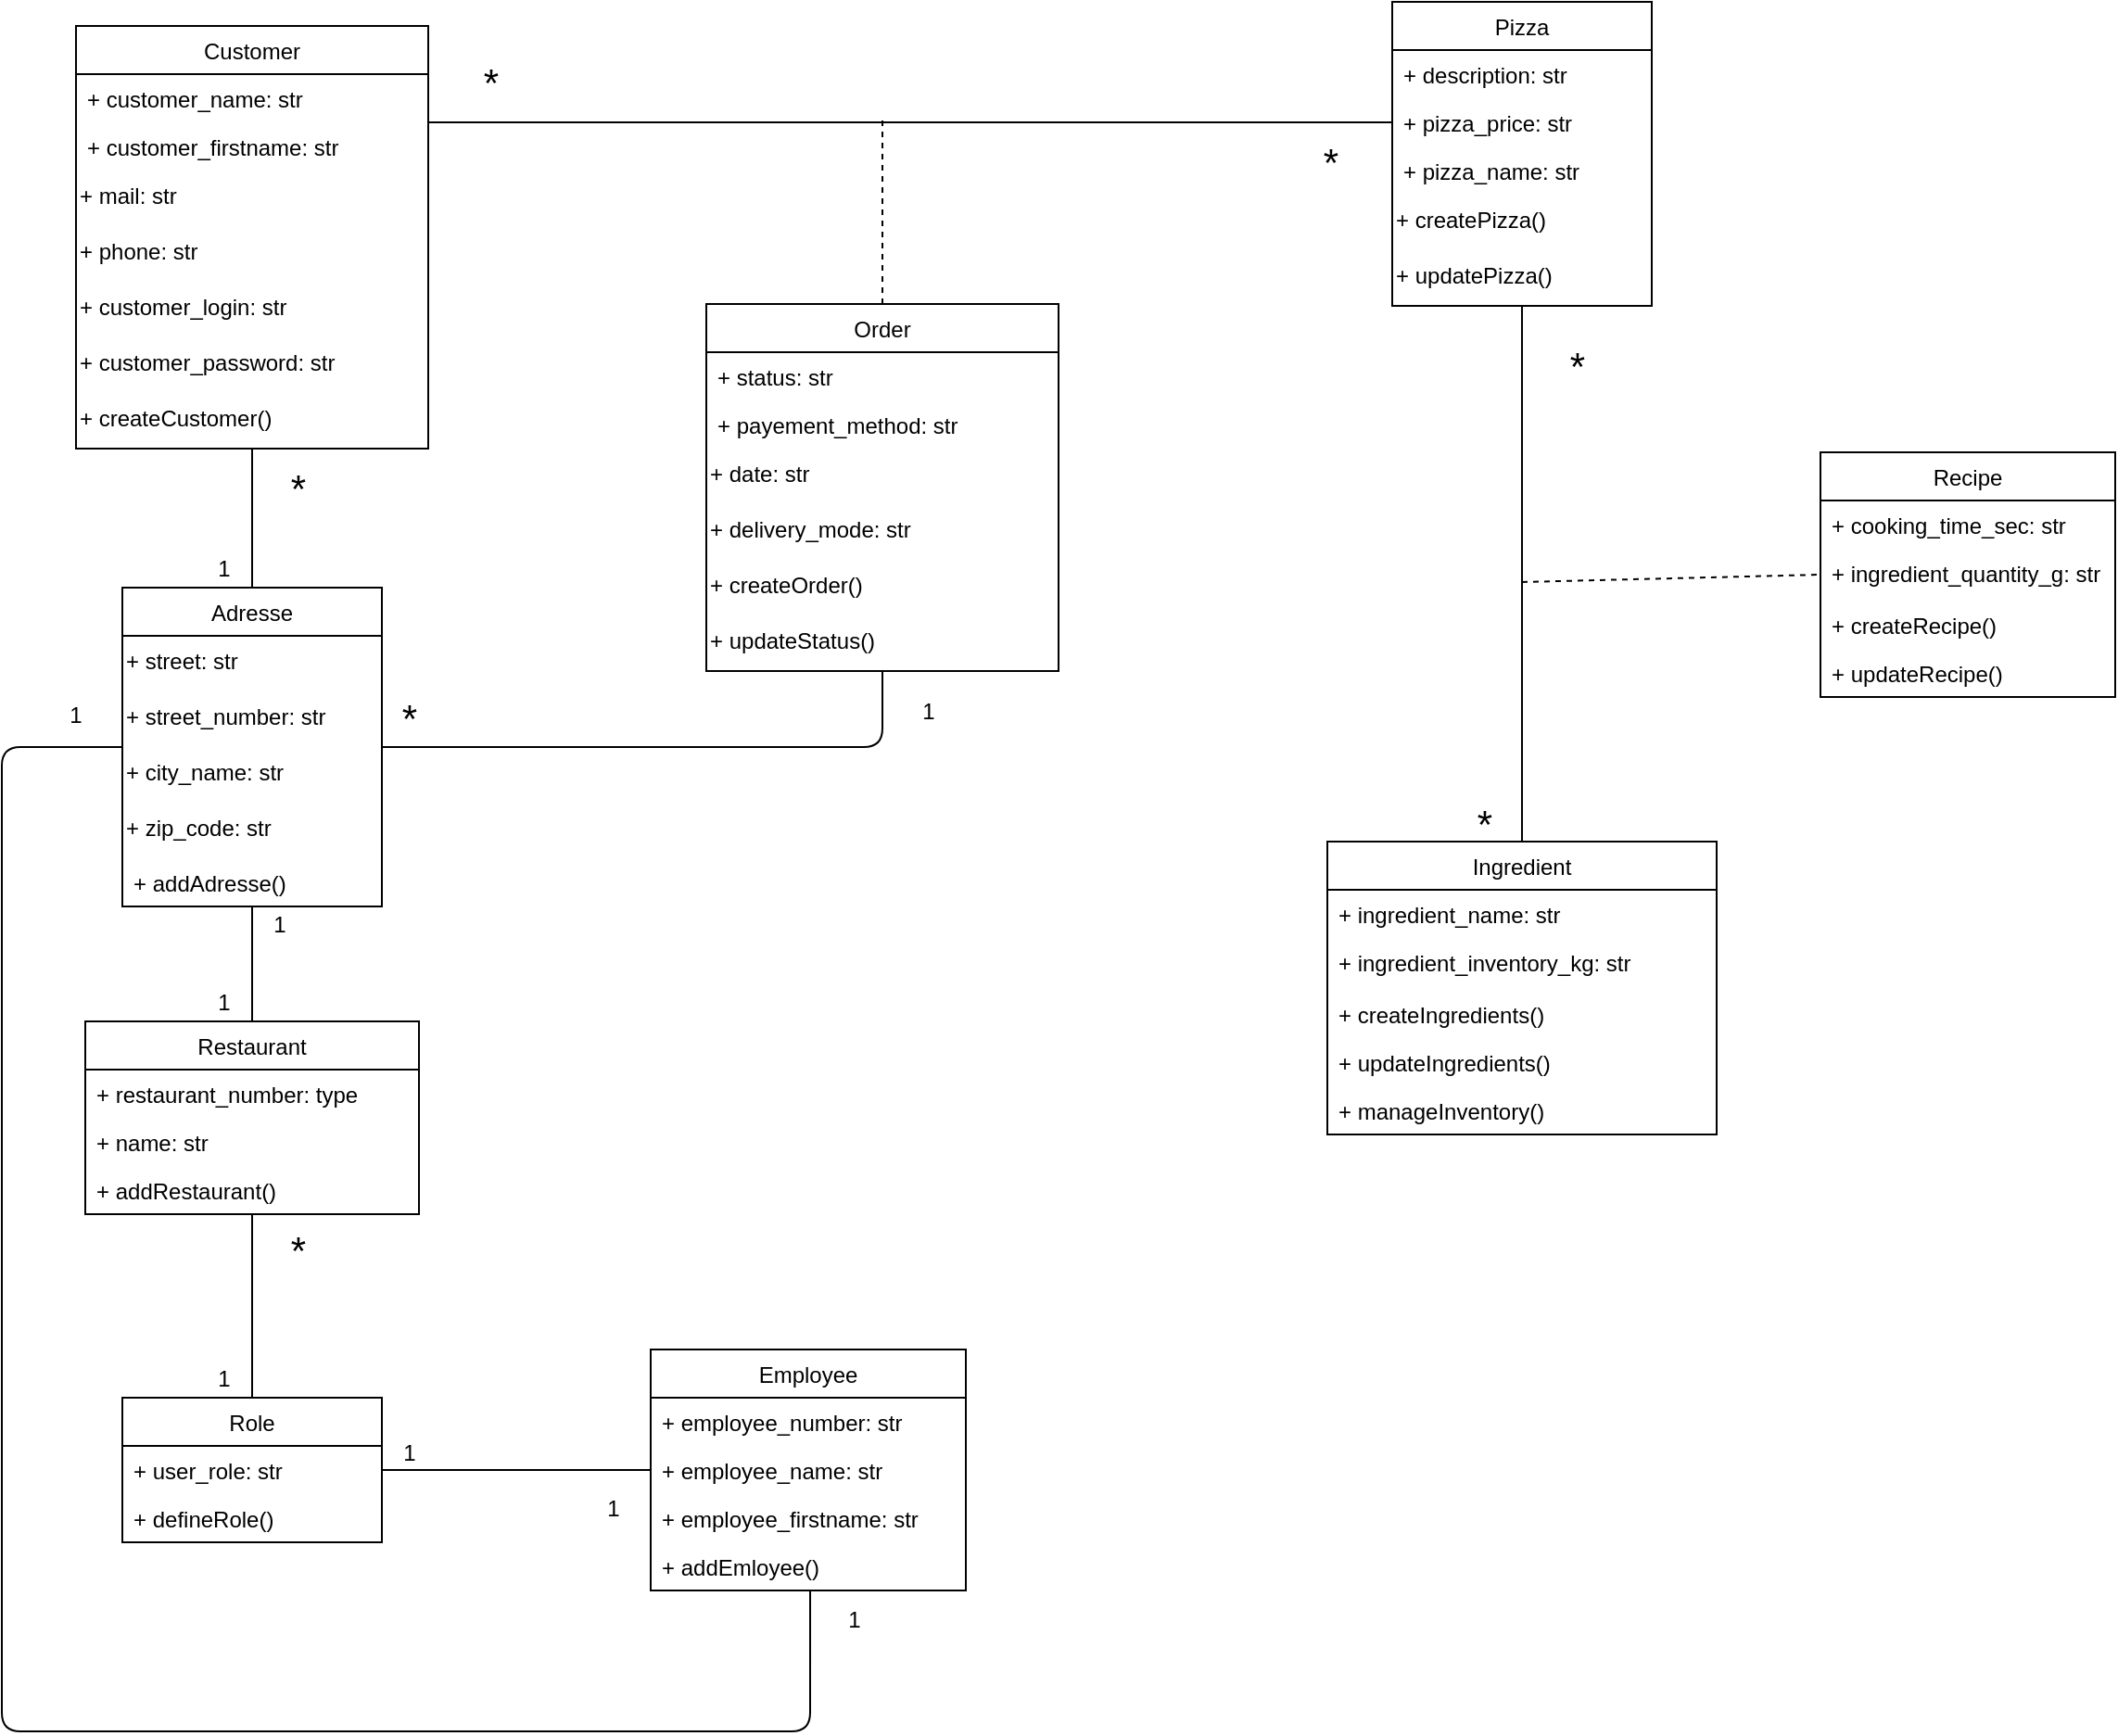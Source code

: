 <mxfile version="14.6.6" type="device"><diagram id="Iy9yu8aMUoGa1q2dJhIb" name="Page-1"><mxGraphModel dx="1422" dy="791" grid="1" gridSize="10" guides="1" tooltips="1" connect="1" arrows="1" fold="1" page="1" pageScale="1" pageWidth="827" pageHeight="1169" math="0" shadow="0"><root><mxCell id="0"/><mxCell id="1" parent="0"/><mxCell id="9qdpSm--9qZKUrbQiOAT-15" value="Pizza" style="swimlane;fontStyle=0;childLayout=stackLayout;horizontal=1;startSize=26;fillColor=none;horizontalStack=0;resizeParent=1;resizeParentMax=0;resizeLast=0;collapsible=1;marginBottom=0;" parent="1" vertex="1"><mxGeometry x="880" y="97" width="140" height="164" as="geometry"/></mxCell><mxCell id="9qdpSm--9qZKUrbQiOAT-16" value="+ description: str" style="text;strokeColor=none;fillColor=none;align=left;verticalAlign=top;spacingLeft=4;spacingRight=4;overflow=hidden;rotatable=0;points=[[0,0.5],[1,0.5]];portConstraint=eastwest;" parent="9qdpSm--9qZKUrbQiOAT-15" vertex="1"><mxGeometry y="26" width="140" height="26" as="geometry"/></mxCell><mxCell id="9qdpSm--9qZKUrbQiOAT-17" value="+ pizza_price: str" style="text;strokeColor=none;fillColor=none;align=left;verticalAlign=top;spacingLeft=4;spacingRight=4;overflow=hidden;rotatable=0;points=[[0,0.5],[1,0.5]];portConstraint=eastwest;" parent="9qdpSm--9qZKUrbQiOAT-15" vertex="1"><mxGeometry y="52" width="140" height="26" as="geometry"/></mxCell><mxCell id="Gk1BNJ2Ca37cgyIZlv9p-1" value="+ pizza_name: str" style="text;strokeColor=none;fillColor=none;align=left;verticalAlign=top;spacingLeft=4;spacingRight=4;overflow=hidden;rotatable=0;points=[[0,0.5],[1,0.5]];portConstraint=eastwest;" parent="9qdpSm--9qZKUrbQiOAT-15" vertex="1"><mxGeometry y="78" width="140" height="26" as="geometry"/></mxCell><mxCell id="6Ft0K4k5cxffkVm2fyeE-7" value="+ createPizza()" style="text;whiteSpace=wrap;html=1;" parent="9qdpSm--9qZKUrbQiOAT-15" vertex="1"><mxGeometry y="104" width="140" height="30" as="geometry"/></mxCell><mxCell id="6Ft0K4k5cxffkVm2fyeE-8" value="+ updatePizza()" style="text;whiteSpace=wrap;html=1;" parent="9qdpSm--9qZKUrbQiOAT-15" vertex="1"><mxGeometry y="134" width="140" height="30" as="geometry"/></mxCell><mxCell id="9qdpSm--9qZKUrbQiOAT-31" value="Customer" style="swimlane;fontStyle=0;childLayout=stackLayout;horizontal=1;startSize=26;fillColor=none;horizontalStack=0;resizeParent=1;resizeParentMax=0;resizeLast=0;collapsible=1;marginBottom=0;" parent="1" vertex="1"><mxGeometry x="170" y="110" width="190" height="228" as="geometry"/></mxCell><mxCell id="9qdpSm--9qZKUrbQiOAT-32" value="+ customer_name: str" style="text;strokeColor=none;fillColor=none;align=left;verticalAlign=top;spacingLeft=4;spacingRight=4;overflow=hidden;rotatable=0;points=[[0,0.5],[1,0.5]];portConstraint=eastwest;" parent="9qdpSm--9qZKUrbQiOAT-31" vertex="1"><mxGeometry y="26" width="190" height="26" as="geometry"/></mxCell><mxCell id="9qdpSm--9qZKUrbQiOAT-33" value="+ customer_firstname: str" style="text;strokeColor=none;fillColor=none;align=left;verticalAlign=top;spacingLeft=4;spacingRight=4;overflow=hidden;rotatable=0;points=[[0,0.5],[1,0.5]];portConstraint=eastwest;" parent="9qdpSm--9qZKUrbQiOAT-31" vertex="1"><mxGeometry y="52" width="190" height="26" as="geometry"/></mxCell><mxCell id="3xtKKPZ_bgGL4iT_4-hF-18" value="+ mail: str" style="text;whiteSpace=wrap;html=1;" parent="9qdpSm--9qZKUrbQiOAT-31" vertex="1"><mxGeometry y="78" width="190" height="30" as="geometry"/></mxCell><mxCell id="3xtKKPZ_bgGL4iT_4-hF-19" value="+ phone: str" style="text;whiteSpace=wrap;html=1;" parent="9qdpSm--9qZKUrbQiOAT-31" vertex="1"><mxGeometry y="108" width="190" height="30" as="geometry"/></mxCell><mxCell id="3xtKKPZ_bgGL4iT_4-hF-20" value="+ customer_login: str" style="text;whiteSpace=wrap;html=1;" parent="9qdpSm--9qZKUrbQiOAT-31" vertex="1"><mxGeometry y="138" width="190" height="30" as="geometry"/></mxCell><mxCell id="3xtKKPZ_bgGL4iT_4-hF-21" value="+ customer_password: str" style="text;whiteSpace=wrap;html=1;" parent="9qdpSm--9qZKUrbQiOAT-31" vertex="1"><mxGeometry y="168" width="190" height="30" as="geometry"/></mxCell><mxCell id="6Ft0K4k5cxffkVm2fyeE-1" value="+ createCustomer()" style="text;whiteSpace=wrap;html=1;" parent="9qdpSm--9qZKUrbQiOAT-31" vertex="1"><mxGeometry y="198" width="190" height="30" as="geometry"/></mxCell><mxCell id="9qdpSm--9qZKUrbQiOAT-51" value="Order" style="swimlane;fontStyle=0;childLayout=stackLayout;horizontal=1;startSize=26;fillColor=none;horizontalStack=0;resizeParent=1;resizeParentMax=0;resizeLast=0;collapsible=1;marginBottom=0;" parent="1" vertex="1"><mxGeometry x="510" y="260" width="190" height="198" as="geometry"/></mxCell><mxCell id="9qdpSm--9qZKUrbQiOAT-52" value="+ status: str" style="text;strokeColor=none;fillColor=none;align=left;verticalAlign=top;spacingLeft=4;spacingRight=4;overflow=hidden;rotatable=0;points=[[0,0.5],[1,0.5]];portConstraint=eastwest;" parent="9qdpSm--9qZKUrbQiOAT-51" vertex="1"><mxGeometry y="26" width="190" height="26" as="geometry"/></mxCell><mxCell id="9qdpSm--9qZKUrbQiOAT-53" value="+ payement_method: str" style="text;strokeColor=none;fillColor=none;align=left;verticalAlign=top;spacingLeft=4;spacingRight=4;overflow=hidden;rotatable=0;points=[[0,0.5],[1,0.5]];portConstraint=eastwest;" parent="9qdpSm--9qZKUrbQiOAT-51" vertex="1"><mxGeometry y="52" width="190" height="26" as="geometry"/></mxCell><mxCell id="3xtKKPZ_bgGL4iT_4-hF-22" value="+ date: str" style="text;whiteSpace=wrap;html=1;" parent="9qdpSm--9qZKUrbQiOAT-51" vertex="1"><mxGeometry y="78" width="190" height="30" as="geometry"/></mxCell><mxCell id="3xtKKPZ_bgGL4iT_4-hF-23" value="+ delivery_mode: str" style="text;whiteSpace=wrap;html=1;" parent="9qdpSm--9qZKUrbQiOAT-51" vertex="1"><mxGeometry y="108" width="190" height="30" as="geometry"/></mxCell><mxCell id="3xtKKPZ_bgGL4iT_4-hF-24" value="+ createOrder()" style="text;whiteSpace=wrap;html=1;" parent="9qdpSm--9qZKUrbQiOAT-51" vertex="1"><mxGeometry y="138" width="190" height="30" as="geometry"/></mxCell><mxCell id="6Ft0K4k5cxffkVm2fyeE-6" value="+ updateStatus()" style="text;whiteSpace=wrap;html=1;" parent="9qdpSm--9qZKUrbQiOAT-51" vertex="1"><mxGeometry y="168" width="190" height="30" as="geometry"/></mxCell><mxCell id="9qdpSm--9qZKUrbQiOAT-54" value="Ingredient" style="swimlane;fontStyle=0;childLayout=stackLayout;horizontal=1;startSize=26;fillColor=none;horizontalStack=0;resizeParent=1;resizeParentMax=0;resizeLast=0;collapsible=1;marginBottom=0;" parent="1" vertex="1"><mxGeometry x="845" y="550" width="210" height="158" as="geometry"/></mxCell><mxCell id="9qdpSm--9qZKUrbQiOAT-55" value="+ ingredient_name: str " style="text;strokeColor=none;fillColor=none;align=left;verticalAlign=top;spacingLeft=4;spacingRight=4;overflow=hidden;rotatable=0;points=[[0,0.5],[1,0.5]];portConstraint=eastwest;" parent="9qdpSm--9qZKUrbQiOAT-54" vertex="1"><mxGeometry y="26" width="210" height="26" as="geometry"/></mxCell><mxCell id="9qdpSm--9qZKUrbQiOAT-56" value="+ ingredient_inventory_kg: str" style="text;strokeColor=none;fillColor=none;align=left;verticalAlign=top;spacingLeft=4;spacingRight=4;overflow=hidden;rotatable=0;points=[[0,0.5],[1,0.5]];portConstraint=eastwest;" parent="9qdpSm--9qZKUrbQiOAT-54" vertex="1"><mxGeometry y="52" width="210" height="28" as="geometry"/></mxCell><mxCell id="6Ft0K4k5cxffkVm2fyeE-15" value="+ createIngredients()" style="text;strokeColor=none;fillColor=none;align=left;verticalAlign=top;spacingLeft=4;spacingRight=4;overflow=hidden;rotatable=0;points=[[0,0.5],[1,0.5]];portConstraint=eastwest;" parent="9qdpSm--9qZKUrbQiOAT-54" vertex="1"><mxGeometry y="80" width="210" height="26" as="geometry"/></mxCell><mxCell id="6Ft0K4k5cxffkVm2fyeE-16" value="+ updateIngredients()" style="text;strokeColor=none;fillColor=none;align=left;verticalAlign=top;spacingLeft=4;spacingRight=4;overflow=hidden;rotatable=0;points=[[0,0.5],[1,0.5]];portConstraint=eastwest;" parent="9qdpSm--9qZKUrbQiOAT-54" vertex="1"><mxGeometry y="106" width="210" height="26" as="geometry"/></mxCell><mxCell id="6Ft0K4k5cxffkVm2fyeE-17" value="+ manageInventory()" style="text;strokeColor=none;fillColor=none;align=left;verticalAlign=top;spacingLeft=4;spacingRight=4;overflow=hidden;rotatable=0;points=[[0,0.5],[1,0.5]];portConstraint=eastwest;" parent="9qdpSm--9qZKUrbQiOAT-54" vertex="1"><mxGeometry y="132" width="210" height="26" as="geometry"/></mxCell><mxCell id="9qdpSm--9qZKUrbQiOAT-60" value="Recipe" style="swimlane;fontStyle=0;childLayout=stackLayout;horizontal=1;startSize=26;fillColor=none;horizontalStack=0;resizeParent=1;resizeParentMax=0;resizeLast=0;collapsible=1;marginBottom=0;" parent="1" vertex="1"><mxGeometry x="1111" y="340" width="159" height="132" as="geometry"/></mxCell><mxCell id="6Ft0K4k5cxffkVm2fyeE-10" value="+ cooking_time_sec: str" style="text;strokeColor=none;fillColor=none;align=left;verticalAlign=top;spacingLeft=4;spacingRight=4;overflow=hidden;rotatable=0;points=[[0,0.5],[1,0.5]];portConstraint=eastwest;" parent="9qdpSm--9qZKUrbQiOAT-60" vertex="1"><mxGeometry y="26" width="159" height="26" as="geometry"/></mxCell><mxCell id="6Ft0K4k5cxffkVm2fyeE-25" value="+ ingredient_quantity_g: str" style="text;strokeColor=none;fillColor=none;align=left;verticalAlign=top;spacingLeft=4;spacingRight=4;overflow=hidden;rotatable=0;points=[[0,0.5],[1,0.5]];portConstraint=eastwest;" parent="9qdpSm--9qZKUrbQiOAT-60" vertex="1"><mxGeometry y="52" width="159" height="28" as="geometry"/></mxCell><mxCell id="6Ft0K4k5cxffkVm2fyeE-12" value="+ createRecipe()" style="text;strokeColor=none;fillColor=none;align=left;verticalAlign=top;spacingLeft=4;spacingRight=4;overflow=hidden;rotatable=0;points=[[0,0.5],[1,0.5]];portConstraint=eastwest;" parent="9qdpSm--9qZKUrbQiOAT-60" vertex="1"><mxGeometry y="80" width="159" height="26" as="geometry"/></mxCell><mxCell id="6Ft0K4k5cxffkVm2fyeE-14" value="+ updateRecipe()" style="text;strokeColor=none;fillColor=none;align=left;verticalAlign=top;spacingLeft=4;spacingRight=4;overflow=hidden;rotatable=0;points=[[0,0.5],[1,0.5]];portConstraint=eastwest;" parent="9qdpSm--9qZKUrbQiOAT-60" vertex="1"><mxGeometry y="106" width="159" height="26" as="geometry"/></mxCell><mxCell id="3xtKKPZ_bgGL4iT_4-hF-5" value="" style="endArrow=none;html=1;entryX=0;entryY=0.5;entryDx=0;entryDy=0;" parent="1" target="9qdpSm--9qZKUrbQiOAT-17" edge="1"><mxGeometry width="50" height="50" relative="1" as="geometry"><mxPoint x="360" y="162" as="sourcePoint"/><mxPoint x="570" y="220" as="targetPoint"/></mxGeometry></mxCell><mxCell id="3xtKKPZ_bgGL4iT_4-hF-8" value="" style="endArrow=none;html=1;entryX=0.5;entryY=1;entryDx=0;entryDy=0;" parent="1" source="9qdpSm--9qZKUrbQiOAT-54" target="9qdpSm--9qZKUrbQiOAT-15" edge="1"><mxGeometry width="50" height="50" relative="1" as="geometry"><mxPoint x="700" y="430" as="sourcePoint"/><mxPoint x="750" y="380" as="targetPoint"/></mxGeometry></mxCell><mxCell id="3xtKKPZ_bgGL4iT_4-hF-11" value="" style="endArrow=none;dashed=1;html=1;exitX=0.5;exitY=0;exitDx=0;exitDy=0;" parent="1" source="9qdpSm--9qZKUrbQiOAT-51" edge="1"><mxGeometry width="50" height="50" relative="1" as="geometry"><mxPoint x="700" y="430" as="sourcePoint"/><mxPoint x="605" y="160" as="targetPoint"/></mxGeometry></mxCell><mxCell id="3xtKKPZ_bgGL4iT_4-hF-12" value="" style="endArrow=none;dashed=1;html=1;entryX=0;entryY=0.5;entryDx=0;entryDy=0;" parent="1" target="9qdpSm--9qZKUrbQiOAT-60" edge="1"><mxGeometry width="50" height="50" relative="1" as="geometry"><mxPoint x="950" y="410" as="sourcePoint"/><mxPoint x="750" y="380" as="targetPoint"/></mxGeometry></mxCell><mxCell id="3xtKKPZ_bgGL4iT_4-hF-13" value="&lt;font style=&quot;font-size: 21px&quot;&gt;*&lt;/font&gt;" style="text;html=1;strokeColor=none;fillColor=none;align=center;verticalAlign=middle;whiteSpace=wrap;rounded=0;" parent="1" vertex="1"><mxGeometry x="374" y="130" width="40" height="20" as="geometry"/></mxCell><mxCell id="3xtKKPZ_bgGL4iT_4-hF-14" value="&#xA;&lt;font style=&quot;font-size: 21px&quot;&gt;*&lt;/font&gt;&#xA;&#xA;" style="text;html=1;strokeColor=none;fillColor=none;align=center;verticalAlign=middle;whiteSpace=wrap;rounded=0;" parent="1" vertex="1"><mxGeometry x="827" y="180" width="40" height="20" as="geometry"/></mxCell><mxCell id="3xtKKPZ_bgGL4iT_4-hF-15" value="&#xA;&lt;font style=&quot;font-size: 21px&quot;&gt;*&lt;/font&gt;&#xA;&#xA;" style="text;html=1;strokeColor=none;fillColor=none;align=center;verticalAlign=middle;whiteSpace=wrap;rounded=0;" parent="1" vertex="1"><mxGeometry x="960" y="290" width="40" height="20" as="geometry"/></mxCell><mxCell id="3xtKKPZ_bgGL4iT_4-hF-16" value="&lt;font style=&quot;font-size: 21px&quot;&gt;*&lt;/font&gt;" style="text;html=1;strokeColor=none;fillColor=none;align=center;verticalAlign=middle;whiteSpace=wrap;rounded=0;" parent="1" vertex="1"><mxGeometry x="910" y="530" width="40" height="20" as="geometry"/></mxCell><mxCell id="6Ft0K4k5cxffkVm2fyeE-2" value="Role" style="swimlane;fontStyle=0;childLayout=stackLayout;horizontal=1;startSize=26;fillColor=none;horizontalStack=0;resizeParent=1;resizeParentMax=0;resizeLast=0;collapsible=1;marginBottom=0;" parent="1" vertex="1"><mxGeometry x="195" y="850" width="140" height="78" as="geometry"/></mxCell><mxCell id="6Ft0K4k5cxffkVm2fyeE-3" value="+ user_role: str" style="text;strokeColor=none;fillColor=none;align=left;verticalAlign=top;spacingLeft=4;spacingRight=4;overflow=hidden;rotatable=0;points=[[0,0.5],[1,0.5]];portConstraint=eastwest;" parent="6Ft0K4k5cxffkVm2fyeE-2" vertex="1"><mxGeometry y="26" width="140" height="26" as="geometry"/></mxCell><mxCell id="6Ft0K4k5cxffkVm2fyeE-5" value="+ defineRole()" style="text;strokeColor=none;fillColor=none;align=left;verticalAlign=top;spacingLeft=4;spacingRight=4;overflow=hidden;rotatable=0;points=[[0,0.5],[1,0.5]];portConstraint=eastwest;" parent="6Ft0K4k5cxffkVm2fyeE-2" vertex="1"><mxGeometry y="52" width="140" height="26" as="geometry"/></mxCell><mxCell id="aufE9pwlHDy-bi07Nesx-1" value="Restaurant" style="swimlane;fontStyle=0;childLayout=stackLayout;horizontal=1;startSize=26;fillColor=none;horizontalStack=0;resizeParent=1;resizeParentMax=0;resizeLast=0;collapsible=1;marginBottom=0;" vertex="1" parent="1"><mxGeometry x="175" y="647" width="180" height="104" as="geometry"/></mxCell><mxCell id="aufE9pwlHDy-bi07Nesx-3" value="+ restaurant_number: type" style="text;strokeColor=none;fillColor=none;align=left;verticalAlign=top;spacingLeft=4;spacingRight=4;overflow=hidden;rotatable=0;points=[[0,0.5],[1,0.5]];portConstraint=eastwest;" vertex="1" parent="aufE9pwlHDy-bi07Nesx-1"><mxGeometry y="26" width="180" height="26" as="geometry"/></mxCell><mxCell id="aufE9pwlHDy-bi07Nesx-2" value="+ name: str" style="text;strokeColor=none;fillColor=none;align=left;verticalAlign=top;spacingLeft=4;spacingRight=4;overflow=hidden;rotatable=0;points=[[0,0.5],[1,0.5]];portConstraint=eastwest;" vertex="1" parent="aufE9pwlHDy-bi07Nesx-1"><mxGeometry y="52" width="180" height="26" as="geometry"/></mxCell><mxCell id="aufE9pwlHDy-bi07Nesx-4" value="+ addRestaurant()" style="text;strokeColor=none;fillColor=none;align=left;verticalAlign=top;spacingLeft=4;spacingRight=4;overflow=hidden;rotatable=0;points=[[0,0.5],[1,0.5]];portConstraint=eastwest;" vertex="1" parent="aufE9pwlHDy-bi07Nesx-1"><mxGeometry y="78" width="180" height="26" as="geometry"/></mxCell><mxCell id="aufE9pwlHDy-bi07Nesx-5" value="Employee" style="swimlane;fontStyle=0;childLayout=stackLayout;horizontal=1;startSize=26;fillColor=none;horizontalStack=0;resizeParent=1;resizeParentMax=0;resizeLast=0;collapsible=1;marginBottom=0;" vertex="1" parent="1"><mxGeometry x="480" y="824" width="170" height="130" as="geometry"/></mxCell><mxCell id="aufE9pwlHDy-bi07Nesx-6" value="+ employee_number: str" style="text;strokeColor=none;fillColor=none;align=left;verticalAlign=top;spacingLeft=4;spacingRight=4;overflow=hidden;rotatable=0;points=[[0,0.5],[1,0.5]];portConstraint=eastwest;" vertex="1" parent="aufE9pwlHDy-bi07Nesx-5"><mxGeometry y="26" width="170" height="26" as="geometry"/></mxCell><mxCell id="aufE9pwlHDy-bi07Nesx-13" value="+ employee_name: str" style="text;strokeColor=none;fillColor=none;align=left;verticalAlign=top;spacingLeft=4;spacingRight=4;overflow=hidden;rotatable=0;points=[[0,0.5],[1,0.5]];portConstraint=eastwest;" vertex="1" parent="aufE9pwlHDy-bi07Nesx-5"><mxGeometry y="52" width="170" height="26" as="geometry"/></mxCell><mxCell id="aufE9pwlHDy-bi07Nesx-14" value="+ employee_firstname: str" style="text;strokeColor=none;fillColor=none;align=left;verticalAlign=top;spacingLeft=4;spacingRight=4;overflow=hidden;rotatable=0;points=[[0,0.5],[1,0.5]];portConstraint=eastwest;" vertex="1" parent="aufE9pwlHDy-bi07Nesx-5"><mxGeometry y="78" width="170" height="26" as="geometry"/></mxCell><mxCell id="aufE9pwlHDy-bi07Nesx-8" value="+ addEmloyee()" style="text;strokeColor=none;fillColor=none;align=left;verticalAlign=top;spacingLeft=4;spacingRight=4;overflow=hidden;rotatable=0;points=[[0,0.5],[1,0.5]];portConstraint=eastwest;" vertex="1" parent="aufE9pwlHDy-bi07Nesx-5"><mxGeometry y="104" width="170" height="26" as="geometry"/></mxCell><mxCell id="aufE9pwlHDy-bi07Nesx-9" value="Adresse" style="swimlane;fontStyle=0;childLayout=stackLayout;horizontal=1;startSize=26;fillColor=none;horizontalStack=0;resizeParent=1;resizeParentMax=0;resizeLast=0;collapsible=1;marginBottom=0;" vertex="1" parent="1"><mxGeometry x="195" y="413" width="140" height="172" as="geometry"/></mxCell><mxCell id="Gk1BNJ2Ca37cgyIZlv9p-2" value="+ street: str" style="text;whiteSpace=wrap;html=1;" parent="aufE9pwlHDy-bi07Nesx-9" vertex="1"><mxGeometry y="26" width="140" height="30" as="geometry"/></mxCell><mxCell id="Gk1BNJ2Ca37cgyIZlv9p-3" value="+ street_number: str" style="text;whiteSpace=wrap;html=1;" parent="aufE9pwlHDy-bi07Nesx-9" vertex="1"><mxGeometry y="56" width="140" height="30" as="geometry"/></mxCell><mxCell id="Gk1BNJ2Ca37cgyIZlv9p-5" value="+ city_name: str" style="text;whiteSpace=wrap;html=1;" parent="aufE9pwlHDy-bi07Nesx-9" vertex="1"><mxGeometry y="86" width="140" height="30" as="geometry"/></mxCell><mxCell id="Gk1BNJ2Ca37cgyIZlv9p-4" value="+ zip_code: str" style="text;whiteSpace=wrap;html=1;" parent="aufE9pwlHDy-bi07Nesx-9" vertex="1"><mxGeometry y="116" width="140" height="30" as="geometry"/></mxCell><mxCell id="aufE9pwlHDy-bi07Nesx-12" value="+ addAdresse()" style="text;strokeColor=none;fillColor=none;align=left;verticalAlign=top;spacingLeft=4;spacingRight=4;overflow=hidden;rotatable=0;points=[[0,0.5],[1,0.5]];portConstraint=eastwest;" vertex="1" parent="aufE9pwlHDy-bi07Nesx-9"><mxGeometry y="146" width="140" height="26" as="geometry"/></mxCell><mxCell id="aufE9pwlHDy-bi07Nesx-15" value="" style="endArrow=none;html=1;exitX=0.5;exitY=0;exitDx=0;exitDy=0;entryX=0.5;entryY=1;entryDx=0;entryDy=0;" edge="1" parent="1" source="aufE9pwlHDy-bi07Nesx-1" target="aufE9pwlHDy-bi07Nesx-9"><mxGeometry width="50" height="50" relative="1" as="geometry"><mxPoint x="690" y="670" as="sourcePoint"/><mxPoint x="740" y="620" as="targetPoint"/></mxGeometry></mxCell><mxCell id="aufE9pwlHDy-bi07Nesx-16" value="" style="endArrow=none;html=1;exitX=0.5;exitY=0;exitDx=0;exitDy=0;entryX=0.5;entryY=1;entryDx=0;entryDy=0;" edge="1" parent="1" source="aufE9pwlHDy-bi07Nesx-9" target="6Ft0K4k5cxffkVm2fyeE-1"><mxGeometry width="50" height="50" relative="1" as="geometry"><mxPoint x="690" y="550" as="sourcePoint"/><mxPoint x="740" y="500" as="targetPoint"/></mxGeometry></mxCell><mxCell id="aufE9pwlHDy-bi07Nesx-20" value="" style="endArrow=none;html=1;exitX=0.5;exitY=0;exitDx=0;exitDy=0;" edge="1" parent="1" source="6Ft0K4k5cxffkVm2fyeE-2" target="aufE9pwlHDy-bi07Nesx-1"><mxGeometry width="50" height="50" relative="1" as="geometry"><mxPoint x="690" y="610" as="sourcePoint"/><mxPoint x="740" y="560" as="targetPoint"/></mxGeometry></mxCell><mxCell id="aufE9pwlHDy-bi07Nesx-21" value="" style="endArrow=none;html=1;exitX=1;exitY=0;exitDx=0;exitDy=0;entryX=0.5;entryY=1;entryDx=0;entryDy=0;" edge="1" parent="1" source="Gk1BNJ2Ca37cgyIZlv9p-5" target="6Ft0K4k5cxffkVm2fyeE-6"><mxGeometry width="50" height="50" relative="1" as="geometry"><mxPoint x="690" y="610" as="sourcePoint"/><mxPoint x="620" y="470" as="targetPoint"/><Array as="points"><mxPoint x="605" y="499"/></Array></mxGeometry></mxCell><mxCell id="aufE9pwlHDy-bi07Nesx-22" value="" style="endArrow=none;html=1;exitX=1;exitY=0.5;exitDx=0;exitDy=0;entryX=0;entryY=0.5;entryDx=0;entryDy=0;" edge="1" parent="1" source="6Ft0K4k5cxffkVm2fyeE-3" target="aufE9pwlHDy-bi07Nesx-13"><mxGeometry width="50" height="50" relative="1" as="geometry"><mxPoint x="690" y="690" as="sourcePoint"/><mxPoint x="740" y="640" as="targetPoint"/></mxGeometry></mxCell><mxCell id="aufE9pwlHDy-bi07Nesx-24" value="" style="endArrow=none;html=1;exitX=0.506;exitY=1;exitDx=0;exitDy=0;exitPerimeter=0;entryX=0;entryY=0.5;entryDx=0;entryDy=0;" edge="1" parent="1" source="aufE9pwlHDy-bi07Nesx-8" target="aufE9pwlHDy-bi07Nesx-9"><mxGeometry width="50" height="50" relative="1" as="geometry"><mxPoint x="550" y="980" as="sourcePoint"/><mxPoint x="50" y="500" as="targetPoint"/><Array as="points"><mxPoint x="566" y="1030"/><mxPoint x="130" y="1030"/><mxPoint x="130" y="499"/></Array></mxGeometry></mxCell><mxCell id="aufE9pwlHDy-bi07Nesx-25" value="1" style="text;html=1;strokeColor=none;fillColor=none;align=center;verticalAlign=middle;whiteSpace=wrap;rounded=0;" vertex="1" parent="1"><mxGeometry x="610" y="470" width="40" height="20" as="geometry"/></mxCell><mxCell id="aufE9pwlHDy-bi07Nesx-27" value="1" style="text;html=1;strokeColor=none;fillColor=none;align=center;verticalAlign=middle;whiteSpace=wrap;rounded=0;" vertex="1" parent="1"><mxGeometry x="230" y="393" width="40" height="20" as="geometry"/></mxCell><mxCell id="aufE9pwlHDy-bi07Nesx-29" value="&lt;font style=&quot;font-size: 21px&quot;&gt;*&lt;/font&gt;" style="text;html=1;strokeColor=none;fillColor=none;align=center;verticalAlign=middle;whiteSpace=wrap;rounded=0;" vertex="1" parent="1"><mxGeometry x="270" y="349" width="40" height="20" as="geometry"/></mxCell><mxCell id="aufE9pwlHDy-bi07Nesx-30" value="1" style="text;html=1;strokeColor=none;fillColor=none;align=center;verticalAlign=middle;whiteSpace=wrap;rounded=0;" vertex="1" parent="1"><mxGeometry x="230" y="627" width="40" height="20" as="geometry"/></mxCell><mxCell id="aufE9pwlHDy-bi07Nesx-33" value="1" style="text;html=1;strokeColor=none;fillColor=none;align=center;verticalAlign=middle;whiteSpace=wrap;rounded=0;" vertex="1" parent="1"><mxGeometry x="260" y="584.5" width="40" height="20" as="geometry"/></mxCell><mxCell id="aufE9pwlHDy-bi07Nesx-35" value="1" style="text;html=1;strokeColor=none;fillColor=none;align=center;verticalAlign=middle;whiteSpace=wrap;rounded=0;" vertex="1" parent="1"><mxGeometry x="230" y="830" width="40" height="20" as="geometry"/></mxCell><mxCell id="aufE9pwlHDy-bi07Nesx-36" value="&lt;font style=&quot;font-size: 21px&quot;&gt;*&lt;/font&gt;" style="text;html=1;strokeColor=none;fillColor=none;align=center;verticalAlign=middle;whiteSpace=wrap;rounded=0;" vertex="1" parent="1"><mxGeometry x="270" y="760" width="40" height="20" as="geometry"/></mxCell><mxCell id="aufE9pwlHDy-bi07Nesx-37" value="1" style="text;html=1;strokeColor=none;fillColor=none;align=center;verticalAlign=middle;whiteSpace=wrap;rounded=0;" vertex="1" parent="1"><mxGeometry x="330" y="870" width="40" height="20" as="geometry"/></mxCell><mxCell id="aufE9pwlHDy-bi07Nesx-38" value="1" style="text;html=1;strokeColor=none;fillColor=none;align=center;verticalAlign=middle;whiteSpace=wrap;rounded=0;" vertex="1" parent="1"><mxGeometry x="440" y="900" width="40" height="20" as="geometry"/></mxCell><mxCell id="aufE9pwlHDy-bi07Nesx-39" value="&#xA;&lt;font style=&quot;font-size: 21px&quot;&gt;*&lt;/font&gt;&#xA;&#xA;" style="text;html=1;strokeColor=none;fillColor=none;align=center;verticalAlign=middle;whiteSpace=wrap;rounded=0;" vertex="1" parent="1"><mxGeometry x="330" y="480" width="40" height="20" as="geometry"/></mxCell><mxCell id="aufE9pwlHDy-bi07Nesx-40" value="1" style="text;html=1;strokeColor=none;fillColor=none;align=center;verticalAlign=middle;whiteSpace=wrap;rounded=0;" vertex="1" parent="1"><mxGeometry x="150" y="472" width="40" height="20" as="geometry"/></mxCell><mxCell id="aufE9pwlHDy-bi07Nesx-41" value="1" style="text;html=1;strokeColor=none;fillColor=none;align=center;verticalAlign=middle;whiteSpace=wrap;rounded=0;" vertex="1" parent="1"><mxGeometry x="570" y="960" width="40" height="20" as="geometry"/></mxCell></root></mxGraphModel></diagram></mxfile>